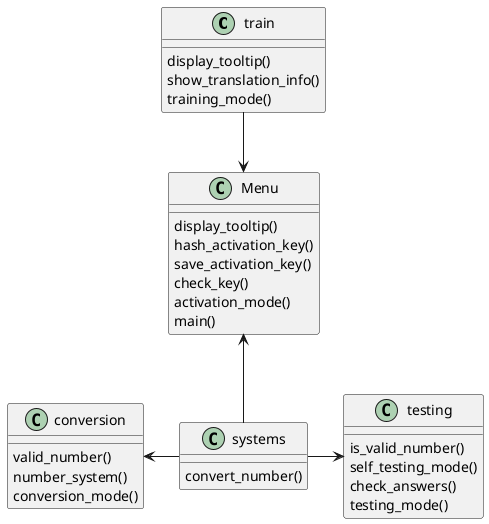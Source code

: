 @startuml
'https://plantuml.com/class-diagram

class train {
display_tooltip()
show_translation_info()
training_mode()
}

class Menu {
display_tooltip()
 hash_activation_key()
 save_activation_key()
 check_key()
 activation_mode()
 main()
}

class testing {
is_valid_number()
self_testing_mode()
 check_answers()
 testing_mode()
}

class systems {
convert_number()
}

class conversion {
 valid_number()
 number_system()
 conversion_mode()
}

train -down-> Menu
systems --right--> testing
systems --left--> conversion
Menu <-down- systems
@enduml